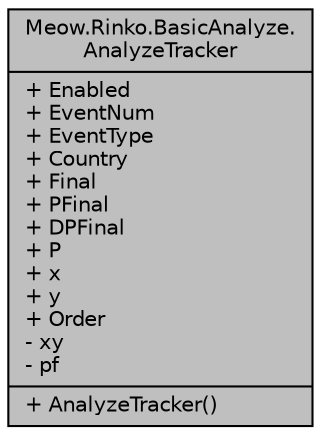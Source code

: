 digraph "Meow.Rinko.BasicAnalyze.AnalyzeTracker"
{
 // LATEX_PDF_SIZE
  edge [fontname="Helvetica",fontsize="10",labelfontname="Helvetica",labelfontsize="10"];
  node [fontname="Helvetica",fontsize="10",shape=record];
  Node1 [label="{Meow.Rinko.BasicAnalyze.\lAnalyzeTracker\n|+ Enabled\l+ EventNum\l+ EventType\l+ Country\l+ Final\l+ PFinal\l+ DPFinal\l+ P\l+ x\l+ y\l+ Order\l- xy\l- pf\l|+ AnalyzeTracker()\l}",height=0.2,width=0.4,color="black", fillcolor="grey75", style="filled", fontcolor="black",tooltip="多功能分析式榜线高度转换"];
}
